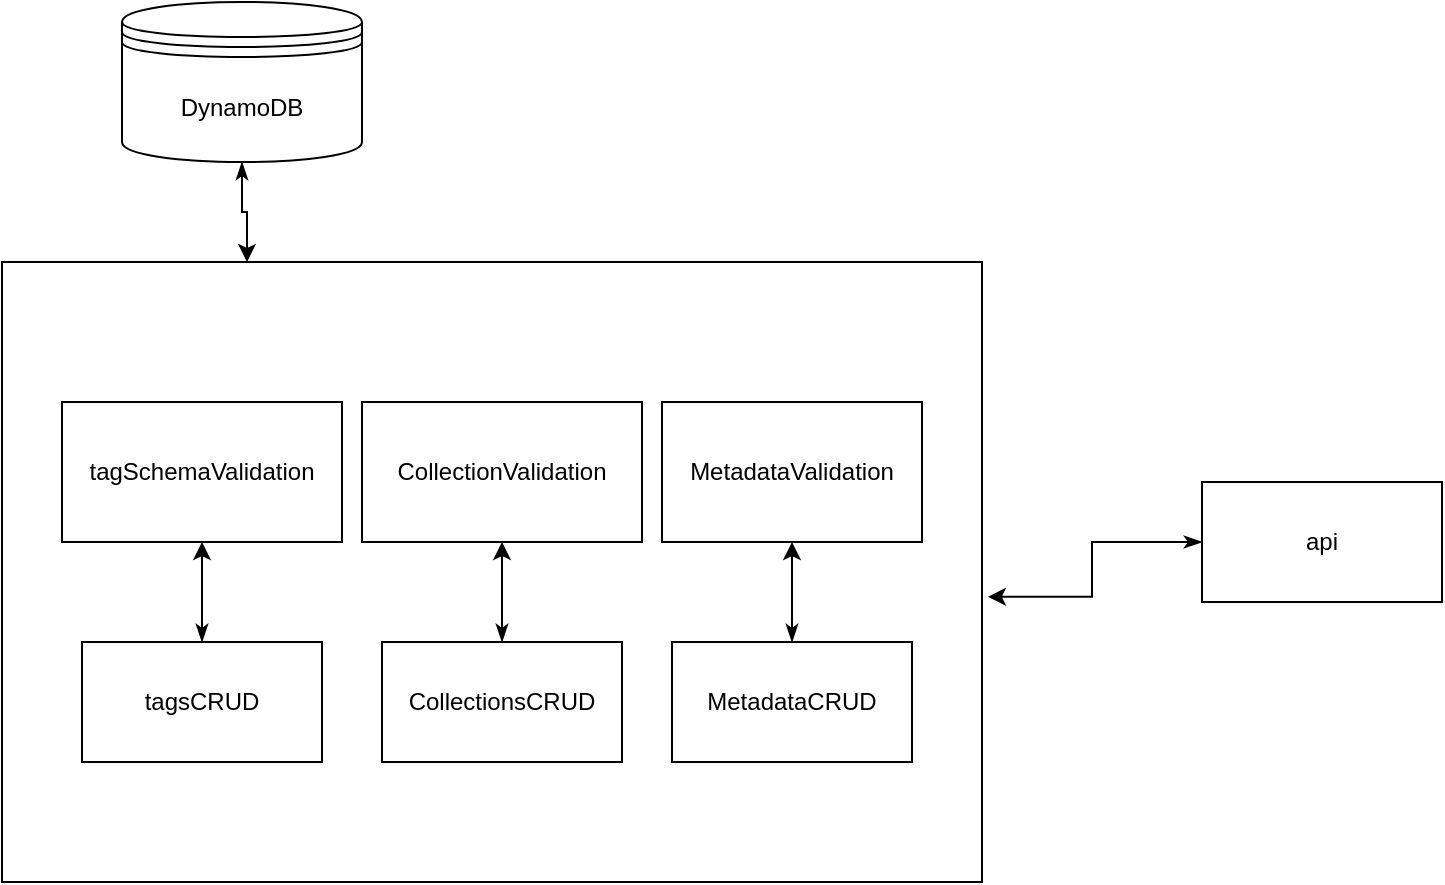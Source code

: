 <mxfile version="12.4.0" type="device" pages="1"><diagram id="OdEE0eUdw0D8PHnzHtyF" name="Page-1"><mxGraphModel dx="868" dy="470" grid="1" gridSize="10" guides="1" tooltips="1" connect="1" arrows="1" fold="1" page="1" pageScale="1" pageWidth="850" pageHeight="1100" math="0" shadow="0"><root><mxCell id="0"/><mxCell id="1" parent="0"/><mxCell id="FF6pzeSq2iTNWXMu_BDp-15" style="edgeStyle=orthogonalEdgeStyle;rounded=0;orthogonalLoop=1;jettySize=auto;html=1;exitX=0.5;exitY=1;exitDx=0;exitDy=0;entryX=0.25;entryY=0;entryDx=0;entryDy=0;startArrow=classicThin;startFill=1;" edge="1" parent="1" source="FF6pzeSq2iTNWXMu_BDp-1" target="FF6pzeSq2iTNWXMu_BDp-2"><mxGeometry relative="1" as="geometry"/></mxCell><mxCell id="FF6pzeSq2iTNWXMu_BDp-1" value="DynamoDB" style="shape=datastore;whiteSpace=wrap;html=1;" vertex="1" parent="1"><mxGeometry x="120" y="30" width="120" height="80" as="geometry"/></mxCell><mxCell id="FF6pzeSq2iTNWXMu_BDp-2" value="" style="rounded=0;whiteSpace=wrap;html=1;" vertex="1" parent="1"><mxGeometry x="60" y="160" width="490" height="310" as="geometry"/></mxCell><mxCell id="FF6pzeSq2iTNWXMu_BDp-4" style="edgeStyle=orthogonalEdgeStyle;rounded=0;orthogonalLoop=1;jettySize=auto;html=1;entryX=1.006;entryY=0.54;entryDx=0;entryDy=0;entryPerimeter=0;startArrow=classicThin;startFill=1;" edge="1" parent="1" source="FF6pzeSq2iTNWXMu_BDp-3" target="FF6pzeSq2iTNWXMu_BDp-2"><mxGeometry relative="1" as="geometry"/></mxCell><mxCell id="FF6pzeSq2iTNWXMu_BDp-3" value="api" style="rounded=0;whiteSpace=wrap;html=1;" vertex="1" parent="1"><mxGeometry x="660" y="270" width="120" height="60" as="geometry"/></mxCell><mxCell id="FF6pzeSq2iTNWXMu_BDp-12" style="edgeStyle=orthogonalEdgeStyle;rounded=0;orthogonalLoop=1;jettySize=auto;html=1;exitX=0.5;exitY=0;exitDx=0;exitDy=0;entryX=0.5;entryY=1;entryDx=0;entryDy=0;startArrow=classicThin;startFill=1;" edge="1" parent="1" source="FF6pzeSq2iTNWXMu_BDp-6" target="FF6pzeSq2iTNWXMu_BDp-9"><mxGeometry relative="1" as="geometry"/></mxCell><mxCell id="FF6pzeSq2iTNWXMu_BDp-6" value="tagsCRUD" style="rounded=0;whiteSpace=wrap;html=1;" vertex="1" parent="1"><mxGeometry x="100" y="350" width="120" height="60" as="geometry"/></mxCell><mxCell id="FF6pzeSq2iTNWXMu_BDp-14" style="edgeStyle=orthogonalEdgeStyle;rounded=0;orthogonalLoop=1;jettySize=auto;html=1;exitX=0.5;exitY=0;exitDx=0;exitDy=0;startArrow=classicThin;startFill=1;" edge="1" parent="1" source="FF6pzeSq2iTNWXMu_BDp-7" target="FF6pzeSq2iTNWXMu_BDp-11"><mxGeometry relative="1" as="geometry"/></mxCell><mxCell id="FF6pzeSq2iTNWXMu_BDp-7" value="MetadataCRUD" style="rounded=0;whiteSpace=wrap;html=1;" vertex="1" parent="1"><mxGeometry x="395" y="350" width="120" height="60" as="geometry"/></mxCell><mxCell id="FF6pzeSq2iTNWXMu_BDp-13" style="edgeStyle=orthogonalEdgeStyle;rounded=0;orthogonalLoop=1;jettySize=auto;html=1;exitX=0.5;exitY=0;exitDx=0;exitDy=0;entryX=0.5;entryY=1;entryDx=0;entryDy=0;startArrow=classicThin;startFill=1;" edge="1" parent="1" source="FF6pzeSq2iTNWXMu_BDp-8" target="FF6pzeSq2iTNWXMu_BDp-10"><mxGeometry relative="1" as="geometry"/></mxCell><mxCell id="FF6pzeSq2iTNWXMu_BDp-8" value="CollectionsCRUD" style="rounded=0;whiteSpace=wrap;html=1;" vertex="1" parent="1"><mxGeometry x="250" y="350" width="120" height="60" as="geometry"/></mxCell><mxCell id="FF6pzeSq2iTNWXMu_BDp-9" value="tagSchemaValidation" style="rounded=0;whiteSpace=wrap;html=1;" vertex="1" parent="1"><mxGeometry x="90" y="230" width="140" height="70" as="geometry"/></mxCell><mxCell id="FF6pzeSq2iTNWXMu_BDp-10" value="CollectionValidation" style="rounded=0;whiteSpace=wrap;html=1;" vertex="1" parent="1"><mxGeometry x="240" y="230" width="140" height="70" as="geometry"/></mxCell><mxCell id="FF6pzeSq2iTNWXMu_BDp-11" value="MetadataValidation" style="rounded=0;whiteSpace=wrap;html=1;" vertex="1" parent="1"><mxGeometry x="390" y="230" width="130" height="70" as="geometry"/></mxCell></root></mxGraphModel></diagram></mxfile>